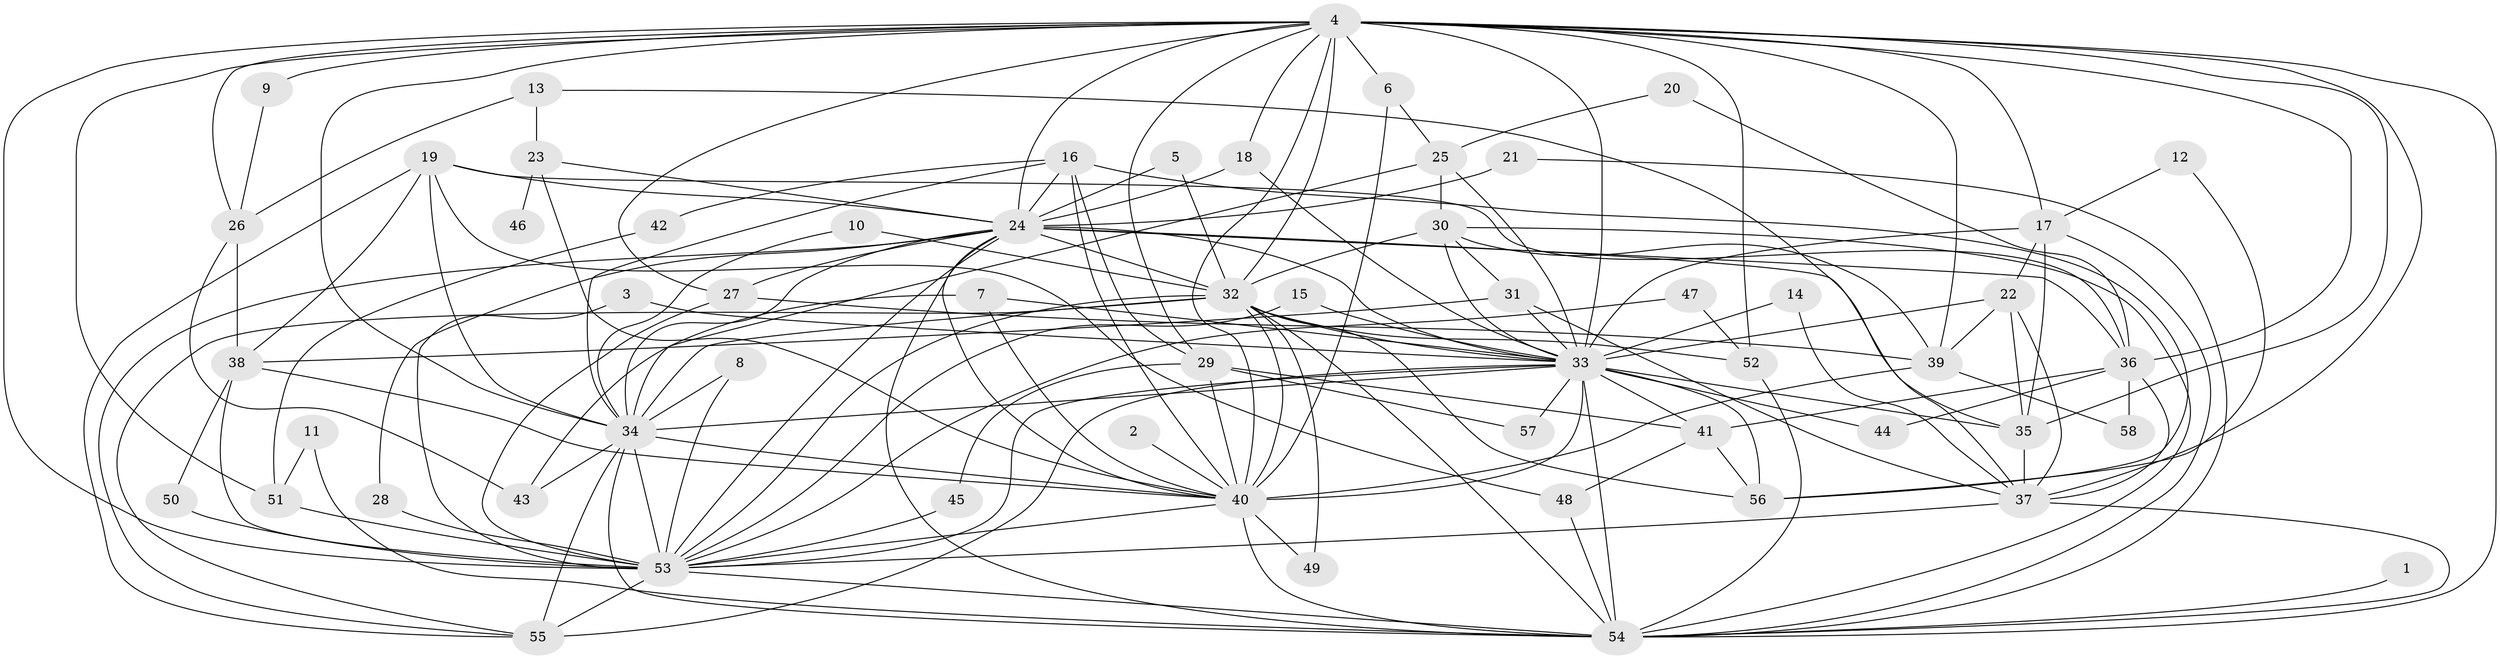 // original degree distribution, {14: 0.008695652173913044, 21: 0.017391304347826087, 19: 0.02608695652173913, 27: 0.008695652173913044, 23: 0.008695652173913044, 18: 0.008695652173913044, 17: 0.008695652173913044, 6: 0.02608695652173913, 2: 0.5130434782608696, 8: 0.008695652173913044, 11: 0.008695652173913044, 5: 0.06956521739130435, 7: 0.017391304347826087, 4: 0.08695652173913043, 3: 0.1826086956521739}
// Generated by graph-tools (version 1.1) at 2025/46/03/06/25 01:46:56]
// undirected, 58 vertices, 158 edges
graph export_dot {
graph [start="1"]
  node [color=gray90,style=filled];
  1;
  2;
  3;
  4;
  5;
  6;
  7;
  8;
  9;
  10;
  11;
  12;
  13;
  14;
  15;
  16;
  17;
  18;
  19;
  20;
  21;
  22;
  23;
  24;
  25;
  26;
  27;
  28;
  29;
  30;
  31;
  32;
  33;
  34;
  35;
  36;
  37;
  38;
  39;
  40;
  41;
  42;
  43;
  44;
  45;
  46;
  47;
  48;
  49;
  50;
  51;
  52;
  53;
  54;
  55;
  56;
  57;
  58;
  1 -- 54 [weight=1.0];
  2 -- 40 [weight=1.0];
  3 -- 33 [weight=1.0];
  3 -- 53 [weight=1.0];
  4 -- 6 [weight=1.0];
  4 -- 9 [weight=1.0];
  4 -- 17 [weight=1.0];
  4 -- 18 [weight=1.0];
  4 -- 24 [weight=2.0];
  4 -- 26 [weight=1.0];
  4 -- 27 [weight=1.0];
  4 -- 29 [weight=1.0];
  4 -- 32 [weight=2.0];
  4 -- 33 [weight=5.0];
  4 -- 34 [weight=2.0];
  4 -- 35 [weight=1.0];
  4 -- 36 [weight=1.0];
  4 -- 37 [weight=1.0];
  4 -- 39 [weight=1.0];
  4 -- 40 [weight=2.0];
  4 -- 51 [weight=2.0];
  4 -- 52 [weight=2.0];
  4 -- 53 [weight=3.0];
  4 -- 54 [weight=2.0];
  5 -- 24 [weight=1.0];
  5 -- 32 [weight=1.0];
  6 -- 25 [weight=1.0];
  6 -- 40 [weight=1.0];
  7 -- 33 [weight=1.0];
  7 -- 40 [weight=1.0];
  7 -- 43 [weight=1.0];
  8 -- 34 [weight=1.0];
  8 -- 53 [weight=1.0];
  9 -- 26 [weight=1.0];
  10 -- 32 [weight=1.0];
  10 -- 34 [weight=1.0];
  11 -- 51 [weight=1.0];
  11 -- 54 [weight=1.0];
  12 -- 17 [weight=1.0];
  12 -- 56 [weight=1.0];
  13 -- 23 [weight=1.0];
  13 -- 26 [weight=1.0];
  13 -- 37 [weight=1.0];
  14 -- 33 [weight=2.0];
  14 -- 37 [weight=1.0];
  15 -- 33 [weight=1.0];
  15 -- 53 [weight=1.0];
  16 -- 24 [weight=1.0];
  16 -- 29 [weight=1.0];
  16 -- 34 [weight=1.0];
  16 -- 40 [weight=1.0];
  16 -- 42 [weight=1.0];
  16 -- 56 [weight=1.0];
  17 -- 22 [weight=1.0];
  17 -- 33 [weight=1.0];
  17 -- 35 [weight=1.0];
  17 -- 54 [weight=1.0];
  18 -- 24 [weight=1.0];
  18 -- 33 [weight=1.0];
  19 -- 24 [weight=1.0];
  19 -- 34 [weight=1.0];
  19 -- 36 [weight=1.0];
  19 -- 38 [weight=2.0];
  19 -- 48 [weight=1.0];
  19 -- 55 [weight=1.0];
  20 -- 25 [weight=1.0];
  20 -- 36 [weight=1.0];
  21 -- 24 [weight=1.0];
  21 -- 54 [weight=1.0];
  22 -- 33 [weight=1.0];
  22 -- 35 [weight=1.0];
  22 -- 37 [weight=1.0];
  22 -- 39 [weight=1.0];
  23 -- 24 [weight=1.0];
  23 -- 40 [weight=1.0];
  23 -- 46 [weight=2.0];
  24 -- 27 [weight=1.0];
  24 -- 28 [weight=1.0];
  24 -- 32 [weight=1.0];
  24 -- 33 [weight=2.0];
  24 -- 34 [weight=1.0];
  24 -- 35 [weight=1.0];
  24 -- 36 [weight=1.0];
  24 -- 40 [weight=1.0];
  24 -- 53 [weight=1.0];
  24 -- 54 [weight=2.0];
  24 -- 55 [weight=1.0];
  25 -- 30 [weight=1.0];
  25 -- 33 [weight=1.0];
  25 -- 34 [weight=1.0];
  26 -- 38 [weight=2.0];
  26 -- 43 [weight=1.0];
  27 -- 39 [weight=1.0];
  27 -- 53 [weight=1.0];
  28 -- 53 [weight=1.0];
  29 -- 40 [weight=1.0];
  29 -- 41 [weight=1.0];
  29 -- 45 [weight=1.0];
  29 -- 57 [weight=1.0];
  30 -- 31 [weight=1.0];
  30 -- 32 [weight=1.0];
  30 -- 33 [weight=1.0];
  30 -- 39 [weight=1.0];
  30 -- 54 [weight=1.0];
  31 -- 33 [weight=1.0];
  31 -- 37 [weight=1.0];
  31 -- 38 [weight=1.0];
  32 -- 33 [weight=2.0];
  32 -- 34 [weight=1.0];
  32 -- 40 [weight=1.0];
  32 -- 49 [weight=1.0];
  32 -- 52 [weight=1.0];
  32 -- 53 [weight=2.0];
  32 -- 54 [weight=1.0];
  32 -- 55 [weight=1.0];
  32 -- 56 [weight=1.0];
  33 -- 34 [weight=2.0];
  33 -- 35 [weight=1.0];
  33 -- 40 [weight=3.0];
  33 -- 41 [weight=1.0];
  33 -- 44 [weight=1.0];
  33 -- 53 [weight=2.0];
  33 -- 54 [weight=3.0];
  33 -- 55 [weight=2.0];
  33 -- 56 [weight=1.0];
  33 -- 57 [weight=1.0];
  34 -- 40 [weight=3.0];
  34 -- 43 [weight=1.0];
  34 -- 53 [weight=2.0];
  34 -- 54 [weight=1.0];
  34 -- 55 [weight=1.0];
  35 -- 37 [weight=2.0];
  36 -- 37 [weight=1.0];
  36 -- 41 [weight=1.0];
  36 -- 44 [weight=1.0];
  36 -- 58 [weight=1.0];
  37 -- 53 [weight=1.0];
  37 -- 54 [weight=2.0];
  38 -- 40 [weight=1.0];
  38 -- 50 [weight=1.0];
  38 -- 53 [weight=2.0];
  39 -- 40 [weight=2.0];
  39 -- 58 [weight=1.0];
  40 -- 49 [weight=1.0];
  40 -- 53 [weight=1.0];
  40 -- 54 [weight=1.0];
  41 -- 48 [weight=1.0];
  41 -- 56 [weight=1.0];
  42 -- 51 [weight=1.0];
  45 -- 53 [weight=1.0];
  47 -- 52 [weight=1.0];
  47 -- 53 [weight=1.0];
  48 -- 54 [weight=1.0];
  50 -- 53 [weight=1.0];
  51 -- 53 [weight=3.0];
  52 -- 54 [weight=1.0];
  53 -- 54 [weight=1.0];
  53 -- 55 [weight=1.0];
}
